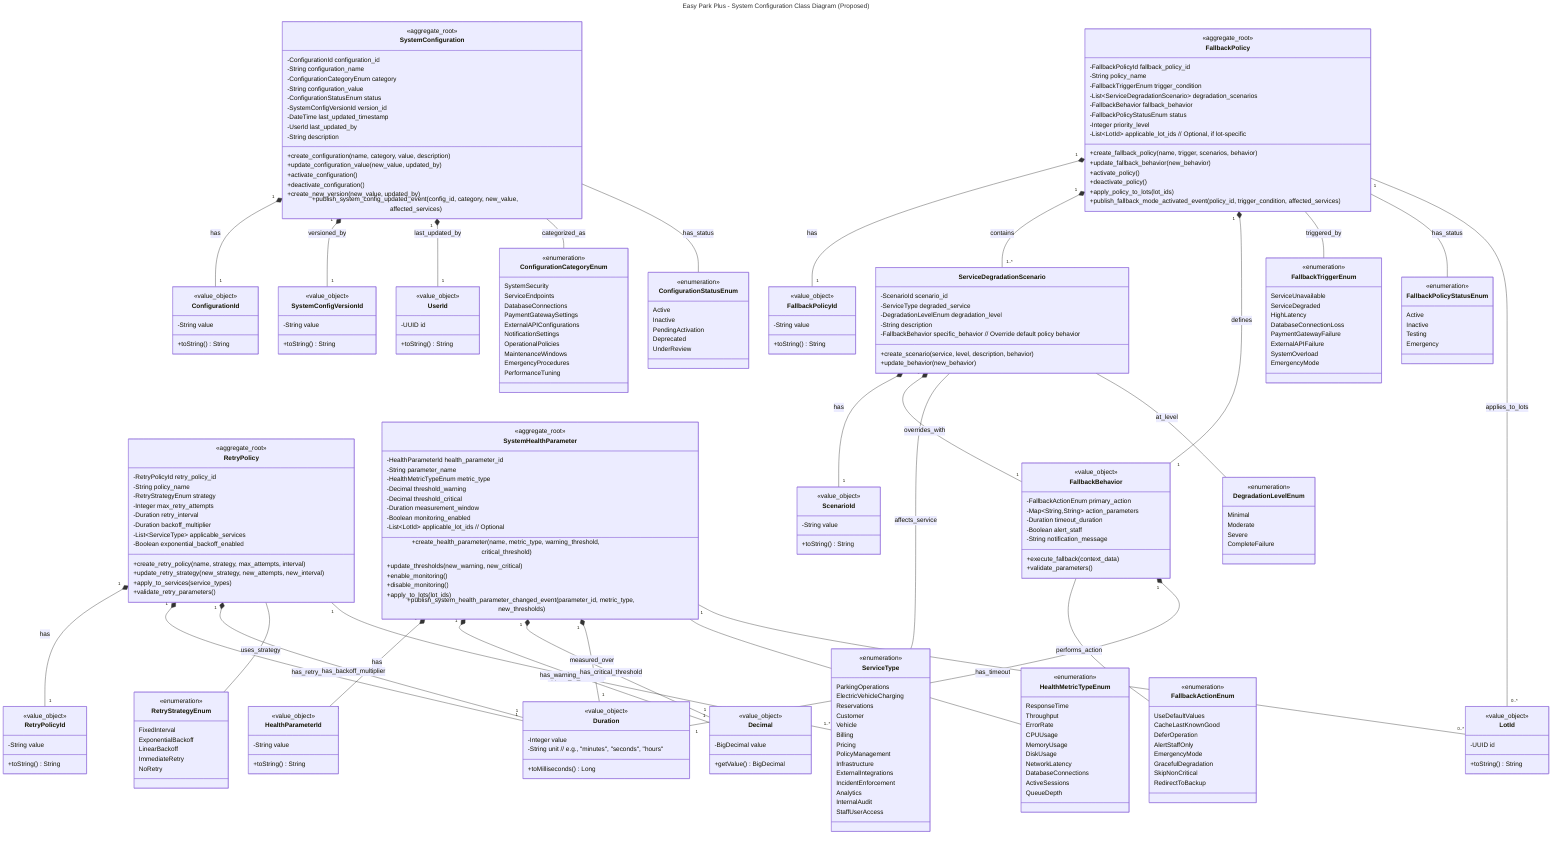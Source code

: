 ---
title: Easy Park Plus - System Configuration Class Diagram (Proposed)
---

classDiagram
    class SystemConfiguration {
        <<aggregate_root>>
        -ConfigurationId configuration_id
        -String configuration_name
        -ConfigurationCategoryEnum category
        -String configuration_value
        -ConfigurationStatusEnum status
        -SystemConfigVersionId version_id
        -DateTime last_updated_timestamp
        -UserId last_updated_by
        -String description
        +create_configuration(name, category, value, description)
        +update_configuration_value(new_value, updated_by)
        +activate_configuration()
        +deactivate_configuration()
        +create_new_version(new_value, updated_by)
        +publish_system_config_updated_event(config_id, category, new_value, affected_services)
    }

    class FallbackPolicy {
        <<aggregate_root>>
        -FallbackPolicyId fallback_policy_id
        -String policy_name
        -FallbackTriggerEnum trigger_condition
        -List~ServiceDegradationScenario~ degradation_scenarios
        -FallbackBehavior fallback_behavior
        -FallbackPolicyStatusEnum status
        -Integer priority_level
        -List~LotId~ applicable_lot_ids // Optional, if lot-specific
        +create_fallback_policy(name, trigger, scenarios, behavior)
        +update_fallback_behavior(new_behavior)
        +activate_policy()
        +deactivate_policy()
        +apply_policy_to_lots(lot_ids)
        +publish_fallback_mode_activated_event(policy_id, trigger_condition, affected_services)
    }

    class RetryPolicy {
        <<aggregate_root>>
        -RetryPolicyId retry_policy_id
        -String policy_name
        -RetryStrategyEnum strategy
        -Integer max_retry_attempts
        -Duration retry_interval
        -Duration backoff_multiplier
        -List~ServiceType~ applicable_services
        -Boolean exponential_backoff_enabled
        +create_retry_policy(name, strategy, max_attempts, interval)
        +update_retry_strategy(new_strategy, new_attempts, new_interval)
        +apply_to_services(service_types)
        +validate_retry_parameters()
    }

    class SystemHealthParameter {
        <<aggregate_root>>
        -HealthParameterId health_parameter_id
        -String parameter_name
        -HealthMetricTypeEnum metric_type
        -Decimal threshold_warning
        -Decimal threshold_critical
        -Duration measurement_window
        -Boolean monitoring_enabled
        -List~LotId~ applicable_lot_ids // Optional
        +create_health_parameter(name, metric_type, warning_threshold, critical_threshold)
        +update_thresholds(new_warning, new_critical)
        +enable_monitoring()
        +disable_monitoring()
        +apply_to_lots(lot_ids)
        +publish_system_health_parameter_changed_event(parameter_id, metric_type, new_thresholds)
    }

    class ServiceDegradationScenario {
        -ScenarioId scenario_id
        -ServiceType degraded_service
        -DegradationLevelEnum degradation_level
        -String description
        -FallbackBehavior specific_behavior // Override default policy behavior
        +create_scenario(service, level, description, behavior)
        +update_behavior(new_behavior)
    }

    class FallbackBehavior {
        <<value_object>>
        -FallbackActionEnum primary_action
        -Map~String,String~ action_parameters
        -Duration timeout_duration
        -Boolean alert_staff
        -String notification_message
        +execute_fallback(context_data)
        +validate_parameters()
    }

    class ConfigurationCategoryEnum {
        <<enumeration>>
        SystemSecurity
        ServiceEndpoints
        DatabaseConnections
        PaymentGatewaySettings
        ExternalAPIConfigurations
        NotificationSettings
        OperationalPolicies
        MaintenanceWindows
        EmergencyProcedures
        PerformanceTuning
    }

    class ConfigurationStatusEnum {
        <<enumeration>>
        Active
        Inactive
        PendingActivation
        Deprecated
        UnderReview
    }

    class FallbackTriggerEnum {
        <<enumeration>>
        ServiceUnavailable
        ServiceDegraded
        HighLatency
        DatabaseConnectionLoss
        PaymentGatewayFailure
        ExternalAPIFailure
        SystemOverload
        EmergencyMode
    }

    class FallbackPolicyStatusEnum {
        <<enumeration>>
        Active
        Inactive
        Testing
        Emergency
    }

    class RetryStrategyEnum {
        <<enumeration>>
        FixedInterval
        ExponentialBackoff
        LinearBackoff
        ImmediateRetry
        NoRetry
    }

    class ServiceType {
        <<enumeration>>
        ParkingOperations
        ElectricVehicleCharging
        Reservations
        Customer
        Vehicle
        Billing
        Pricing
        PolicyManagement
        Infrastructure
        ExternalIntegrations
        IncidentEnforcement
        Analytics
        InternalAudit
        StaffUserAccess
    }

    class HealthMetricTypeEnum {
        <<enumeration>>
        ResponseTime
        Throughput
        ErrorRate
        CPUUsage
        MemoryUsage
        DiskUsage
        NetworkLatency
        DatabaseConnections
        ActiveSessions
        QueueDepth
    }

    class DegradationLevelEnum {
        <<enumeration>>
        Minimal
        Moderate
        Severe
        CompleteFailure
    }

    class FallbackActionEnum {
        <<enumeration>>
        UseDefaultValues
        CacheLastKnownGood
        DeferOperation
        AlertStaffOnly
        EmergencyMode
        GracefulDegradation
        SkipNonCritical
        RedirectToBackup
    }

    class ConfigurationId {
        <<value_object>>
        -String value
        +toString() String
    }

    class FallbackPolicyId {
        <<value_object>>
        -String value
        +toString() String
    }

    class RetryPolicyId {
        <<value_object>>
        -String value
        +toString() String
    }

    class HealthParameterId {
        <<value_object>>
        -String value
        +toString() String
    }

    class ScenarioId {
        <<value_object>>
        -String value
        +toString() String
    }

    class SystemConfigVersionId {
        <<value_object>>
        -String value
        +toString() String
    }

    class LotId {
        <<value_object>>
        -UUID id
        +toString() String
    }

    class UserId {
        <<value_object>>
        -UUID id
        +toString() String
    }

    class Duration {
        <<value_object>>
        -Integer value
        -String unit // e.g., "minutes", "seconds", "hours"
        +toMilliseconds() Long
    }

    class Decimal {
        <<value_object>>
        -BigDecimal value
        +getValue() BigDecimal
    }

    SystemConfiguration "1" *-- "1" ConfigurationId : has
    SystemConfiguration "1" *-- "1" SystemConfigVersionId : versioned_by
    SystemConfiguration "1" *-- "1" UserId : last_updated_by
    SystemConfiguration -- ConfigurationCategoryEnum : categorized_as
    SystemConfiguration -- ConfigurationStatusEnum : has_status

    FallbackPolicy "1" *-- "1" FallbackPolicyId : has
    FallbackPolicy "1" *-- "1..*" ServiceDegradationScenario : contains
    FallbackPolicy "1" *-- "1" FallbackBehavior : defines
    FallbackPolicy -- FallbackTriggerEnum : triggered_by
    FallbackPolicy -- FallbackPolicyStatusEnum : has_status
    FallbackPolicy "1" -- "0..*" LotId : applies_to_lots

    RetryPolicy "1" *-- "1" RetryPolicyId : has
    RetryPolicy "1" *-- "1" Duration : has_retry_interval
    RetryPolicy "1" *-- "1" Duration : has_backoff_multiplier
    RetryPolicy -- RetryStrategyEnum : uses_strategy
    RetryPolicy "1" -- "1..*" ServiceType : applies_to_services

    SystemHealthParameter "1" *-- "1" HealthParameterId : has
    SystemHealthParameter "1" *-- "1" Decimal : has_warning_threshold
    SystemHealthParameter "1" *-- "1" Decimal : has_critical_threshold
    SystemHealthParameter "1" *-- "1" Duration : measured_over
    SystemHealthParameter -- HealthMetricTypeEnum : measures
    SystemHealthParameter "1" -- "0..*" LotId : monitors_lots

    ServiceDegradationScenario "1" *-- "1" ScenarioId : has
    ServiceDegradationScenario "1" *-- "1" FallbackBehavior : overrides_with
    ServiceDegradationScenario -- ServiceType : affects_service
    ServiceDegradationScenario -- DegradationLevelEnum : at_level

    FallbackBehavior -- FallbackActionEnum : performs_action
    FallbackBehavior "1" *-- "1" Duration : has_timeout